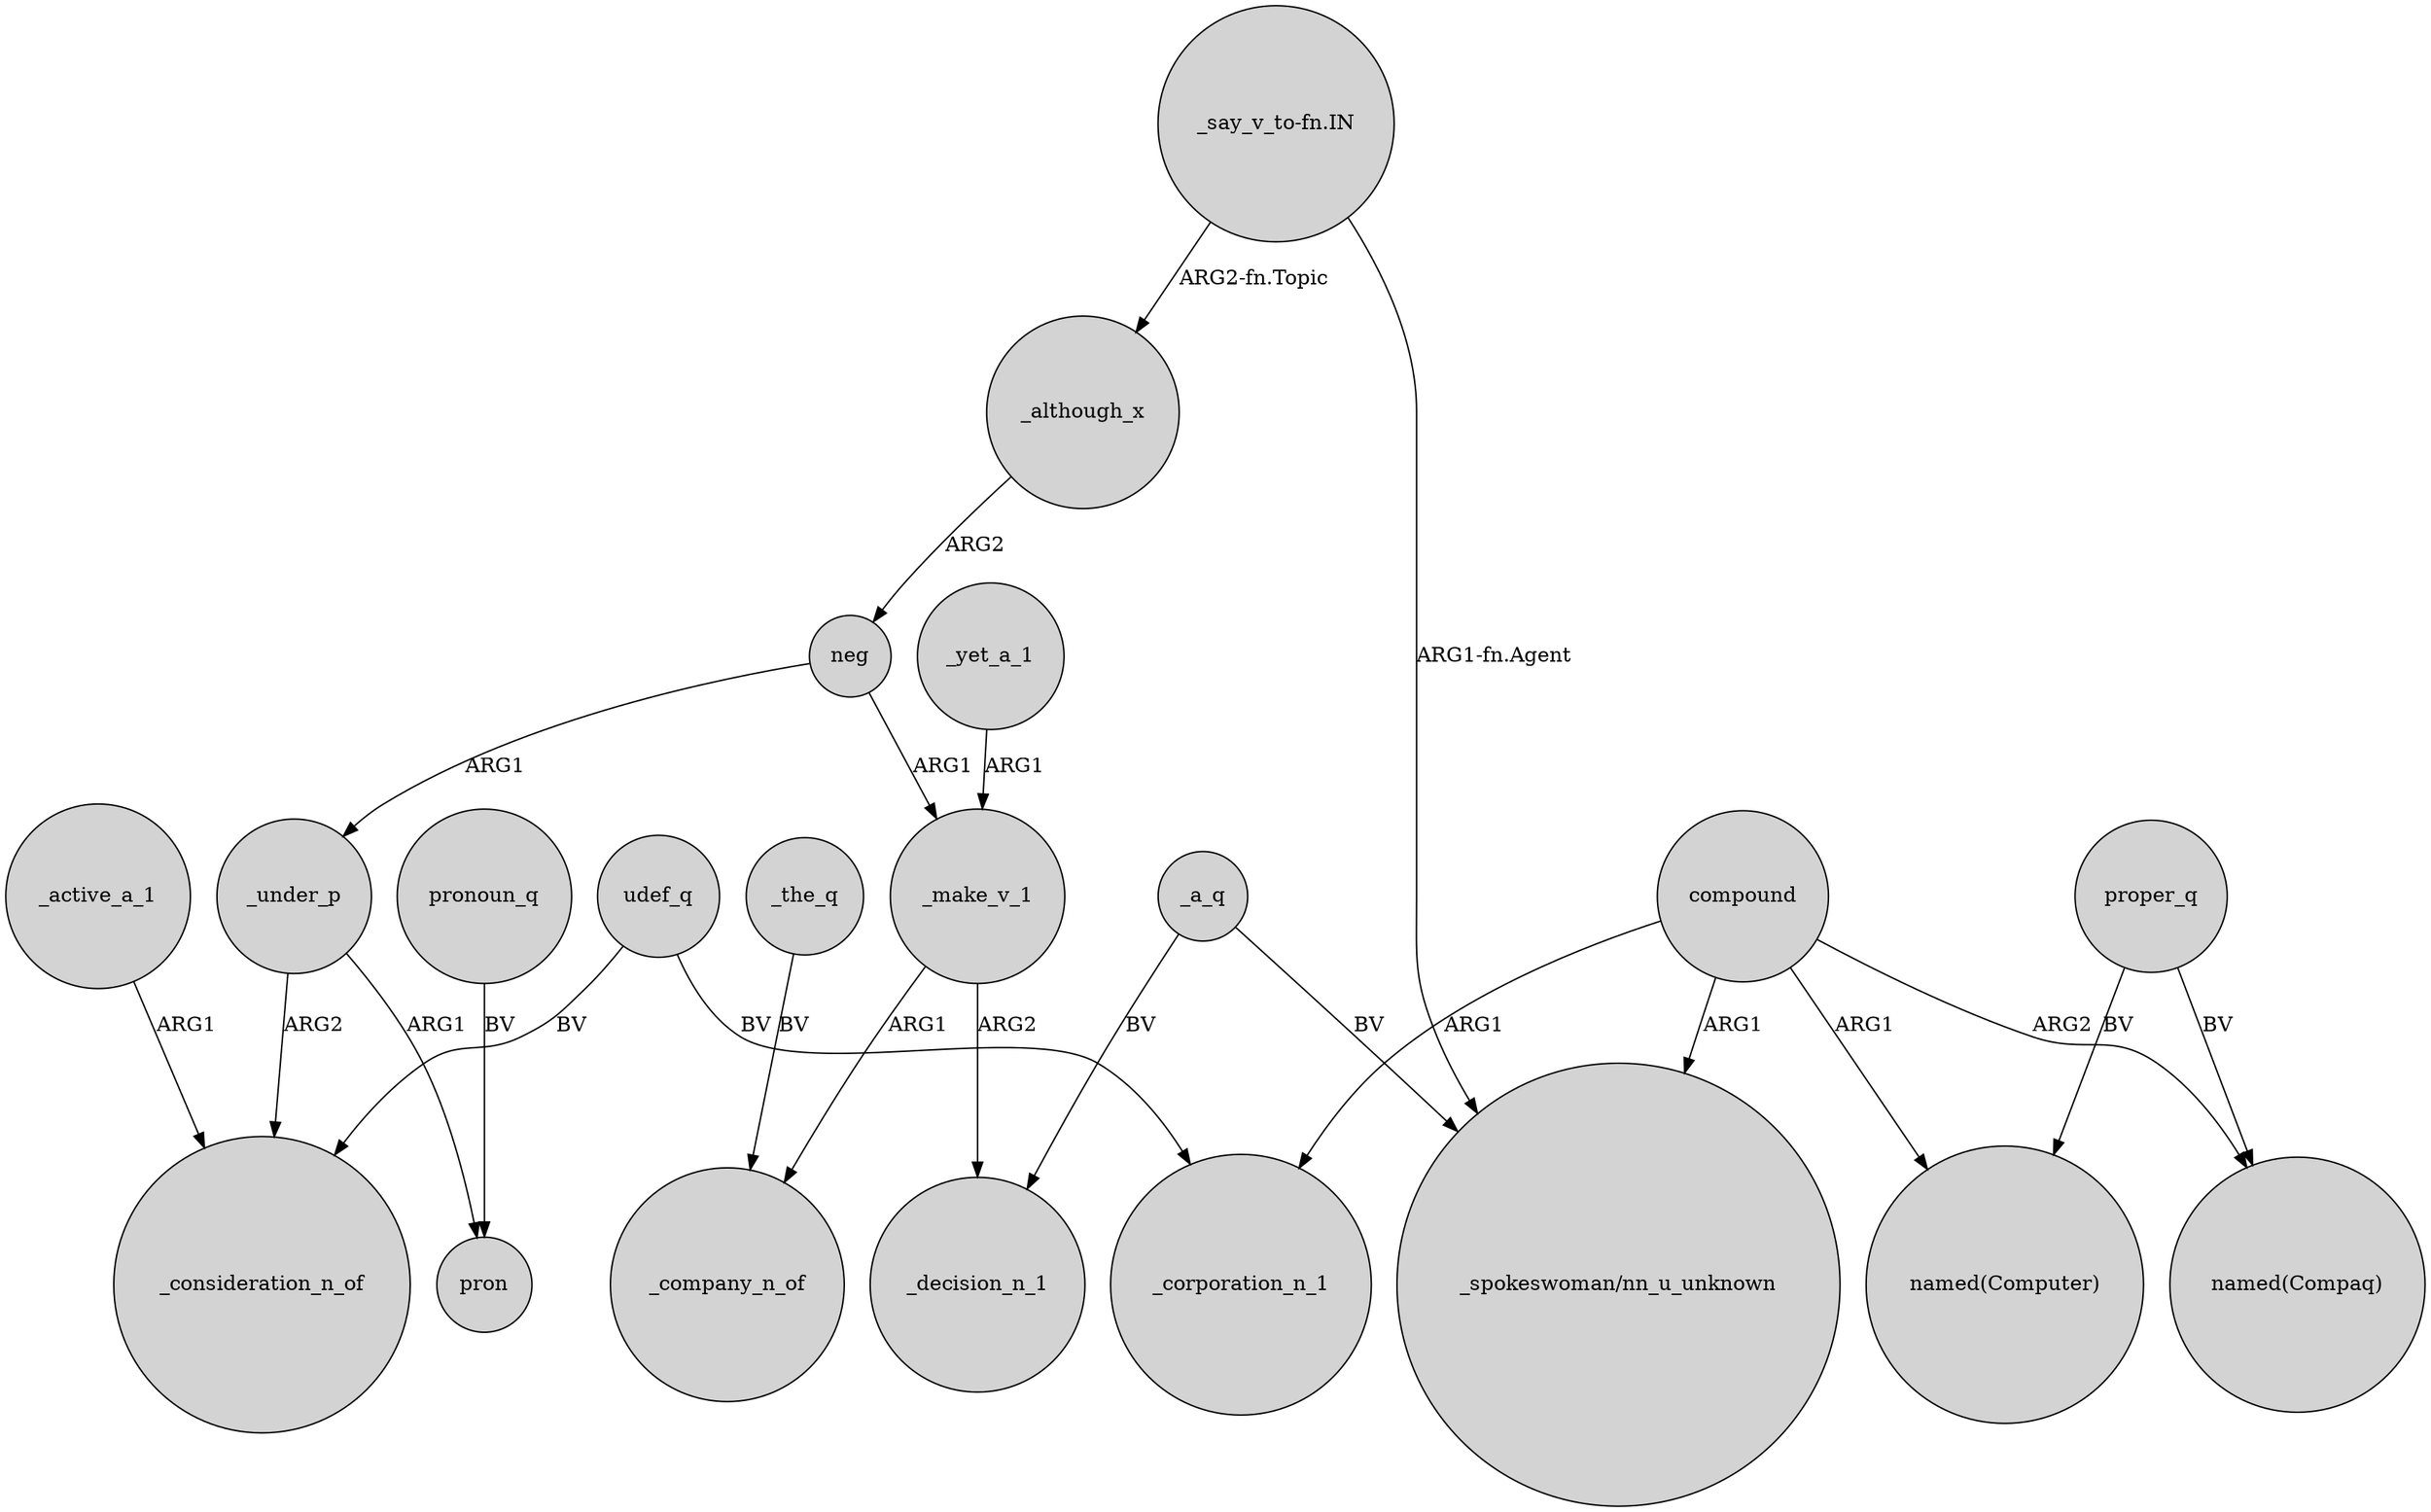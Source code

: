 digraph {
	node [shape=circle style=filled]
	udef_q -> _consideration_n_of [label=BV]
	neg -> _make_v_1 [label=ARG1]
	_under_p -> _consideration_n_of [label=ARG2]
	_a_q -> "_spokeswoman/nn_u_unknown" [label=BV]
	proper_q -> "named(Compaq)" [label=BV]
	neg -> _under_p [label=ARG1]
	"_say_v_to-fn.IN" -> _although_x [label="ARG2-fn.Topic"]
	_make_v_1 -> _company_n_of [label=ARG1]
	_although_x -> neg [label=ARG2]
	_the_q -> _company_n_of [label=BV]
	_yet_a_1 -> _make_v_1 [label=ARG1]
	compound -> "named(Computer)" [label=ARG1]
	pronoun_q -> pron [label=BV]
	udef_q -> _corporation_n_1 [label=BV]
	compound -> _corporation_n_1 [label=ARG1]
	_a_q -> _decision_n_1 [label=BV]
	"_say_v_to-fn.IN" -> "_spokeswoman/nn_u_unknown" [label="ARG1-fn.Agent"]
	compound -> "_spokeswoman/nn_u_unknown" [label=ARG1]
	_under_p -> pron [label=ARG1]
	_make_v_1 -> _decision_n_1 [label=ARG2]
	proper_q -> "named(Computer)" [label=BV]
	_active_a_1 -> _consideration_n_of [label=ARG1]
	compound -> "named(Compaq)" [label=ARG2]
}

